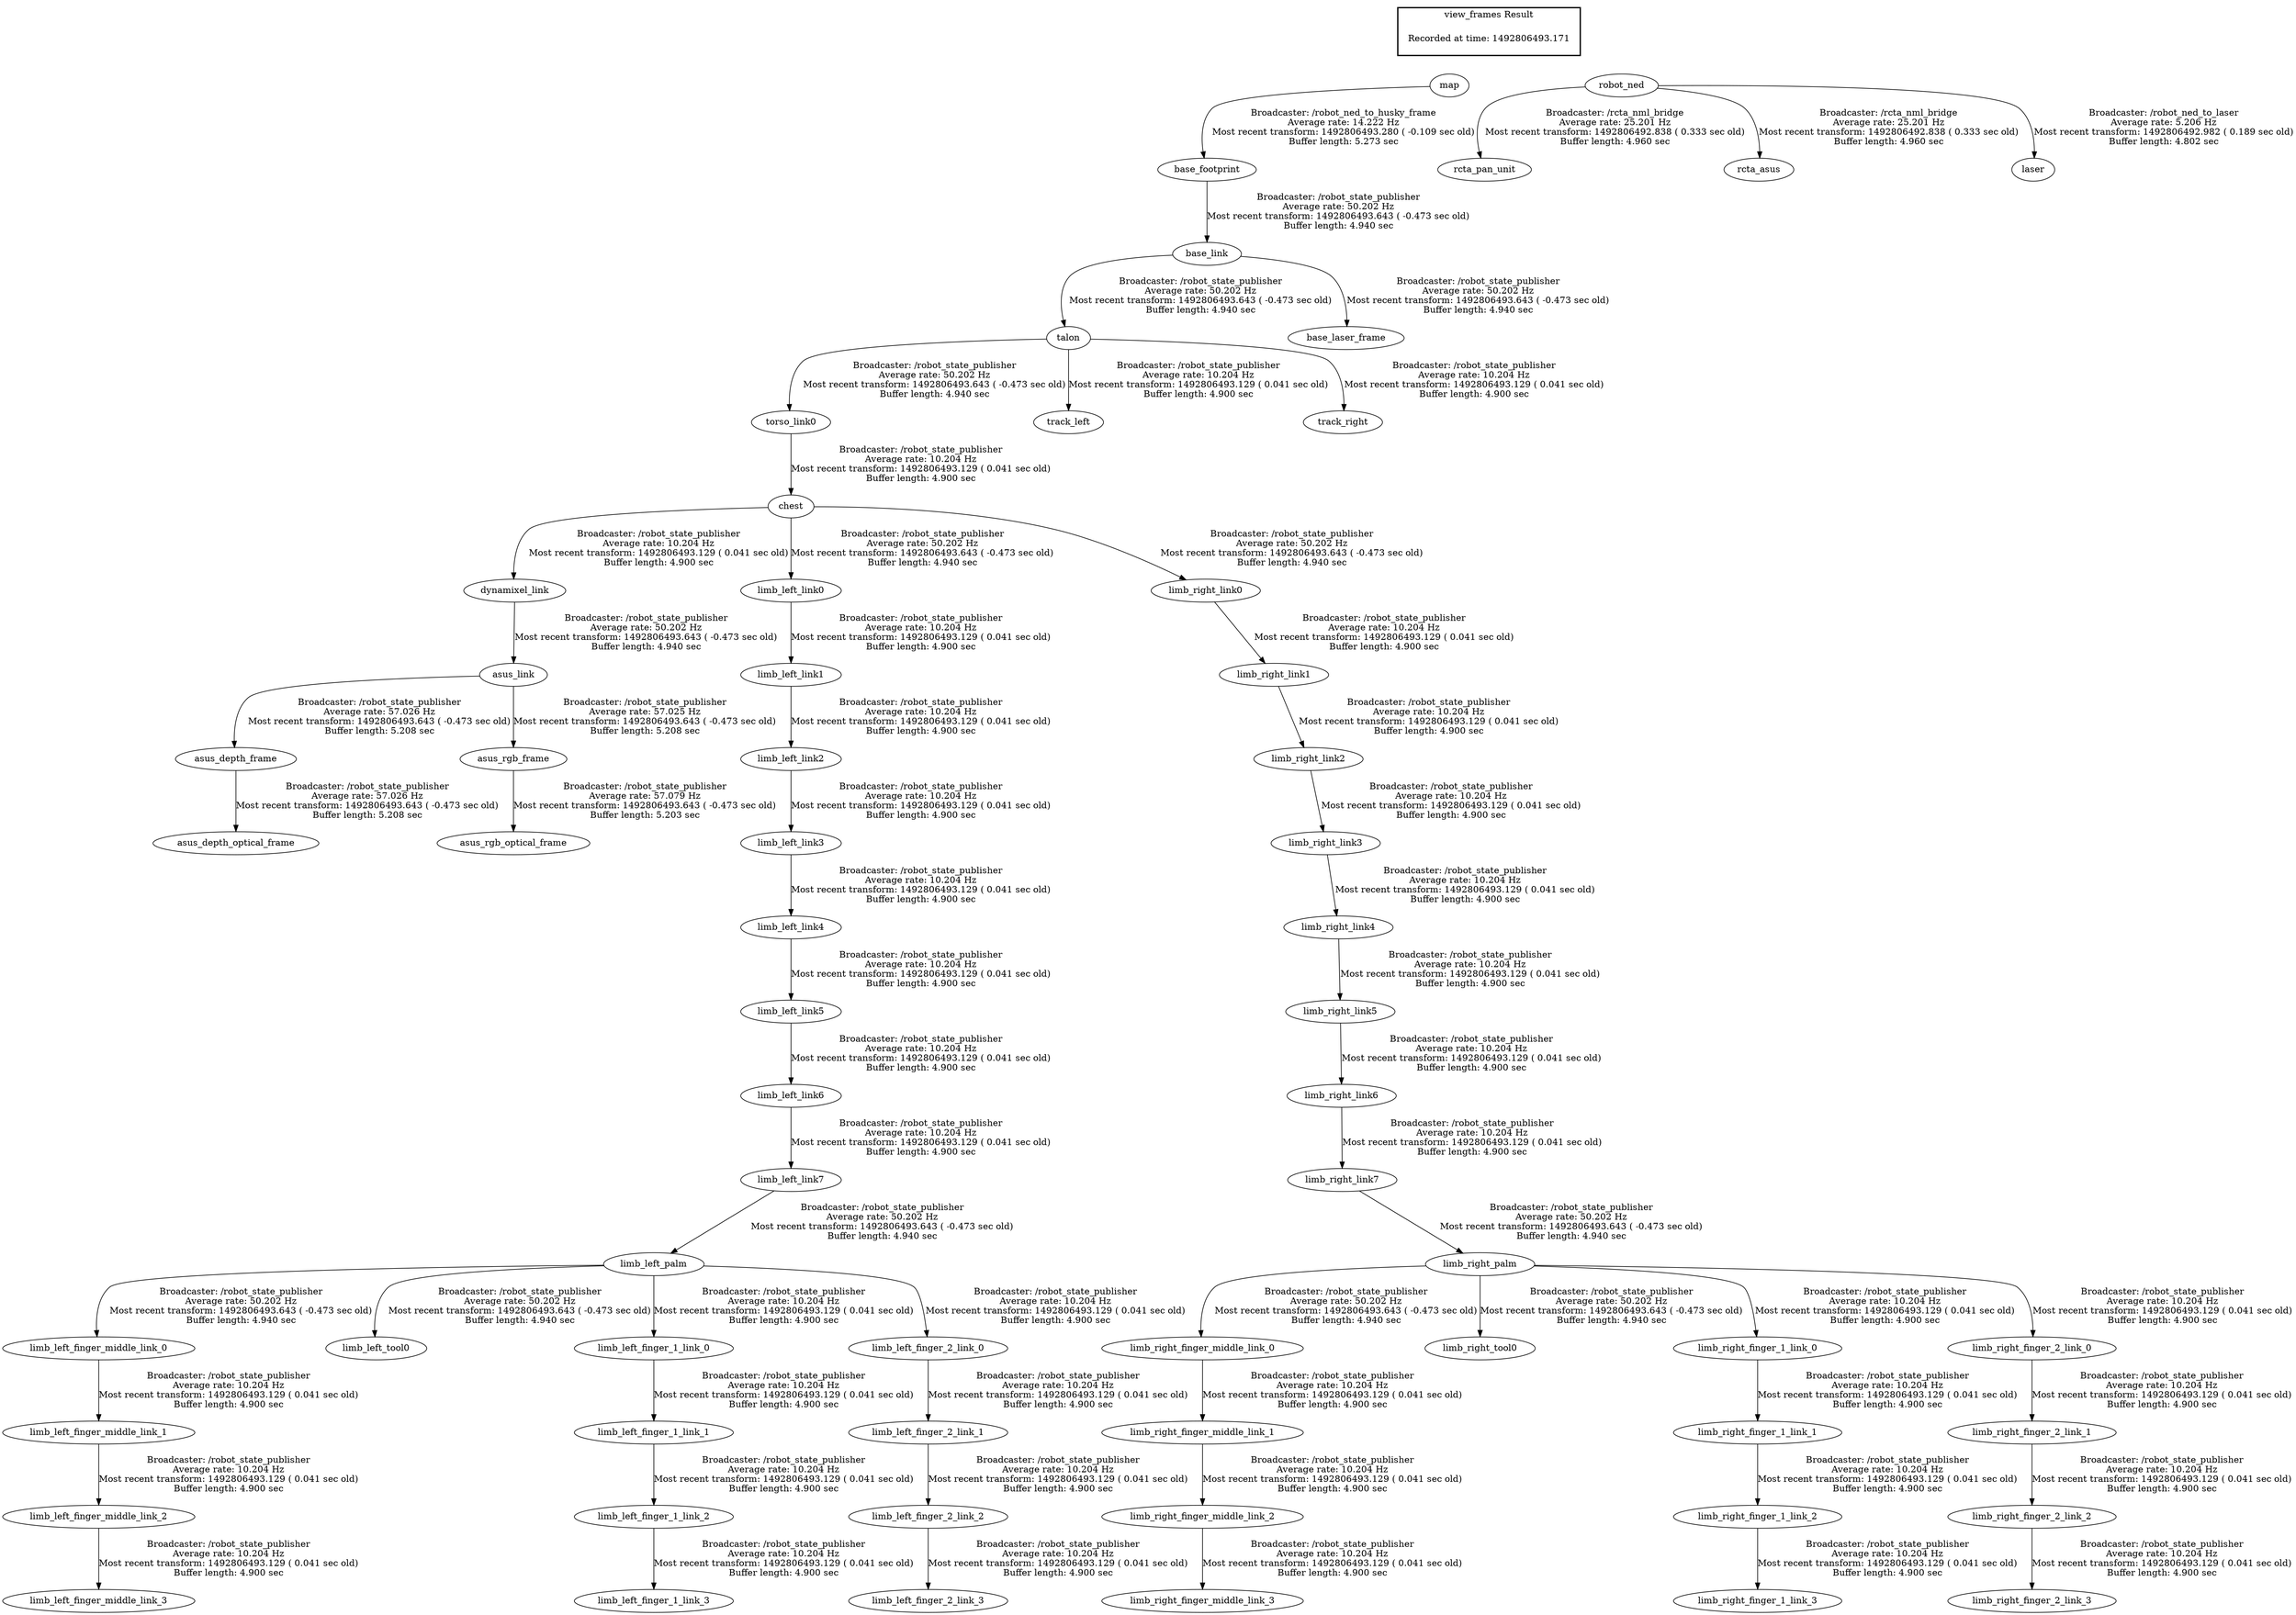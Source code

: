 digraph G {
"asus_link" -> "asus_depth_frame"[label="Broadcaster: /robot_state_publisher\nAverage rate: 57.026 Hz\nMost recent transform: 1492806493.643 ( -0.473 sec old)\nBuffer length: 5.208 sec\n"];
"dynamixel_link" -> "asus_link"[label="Broadcaster: /robot_state_publisher\nAverage rate: 50.202 Hz\nMost recent transform: 1492806493.643 ( -0.473 sec old)\nBuffer length: 4.940 sec\n"];
"asus_depth_frame" -> "asus_depth_optical_frame"[label="Broadcaster: /robot_state_publisher\nAverage rate: 57.026 Hz\nMost recent transform: 1492806493.643 ( -0.473 sec old)\nBuffer length: 5.208 sec\n"];
"chest" -> "dynamixel_link"[label="Broadcaster: /robot_state_publisher\nAverage rate: 10.204 Hz\nMost recent transform: 1492806493.129 ( 0.041 sec old)\nBuffer length: 4.900 sec\n"];
"asus_link" -> "asus_rgb_frame"[label="Broadcaster: /robot_state_publisher\nAverage rate: 57.025 Hz\nMost recent transform: 1492806493.643 ( -0.473 sec old)\nBuffer length: 5.208 sec\n"];
"asus_rgb_frame" -> "asus_rgb_optical_frame"[label="Broadcaster: /robot_state_publisher\nAverage rate: 57.079 Hz\nMost recent transform: 1492806493.643 ( -0.473 sec old)\nBuffer length: 5.203 sec\n"];
"base_footprint" -> "base_link"[label="Broadcaster: /robot_state_publisher\nAverage rate: 50.202 Hz\nMost recent transform: 1492806493.643 ( -0.473 sec old)\nBuffer length: 4.940 sec\n"];
"map" -> "base_footprint"[label="Broadcaster: /robot_ned_to_husky_frame\nAverage rate: 14.222 Hz\nMost recent transform: 1492806493.280 ( -0.109 sec old)\nBuffer length: 5.273 sec\n"];
"base_link" -> "talon"[label="Broadcaster: /robot_state_publisher\nAverage rate: 50.202 Hz\nMost recent transform: 1492806493.643 ( -0.473 sec old)\nBuffer length: 4.940 sec\n"];
"base_link" -> "base_laser_frame"[label="Broadcaster: /robot_state_publisher\nAverage rate: 50.202 Hz\nMost recent transform: 1492806493.643 ( -0.473 sec old)\nBuffer length: 4.940 sec\n"];
"chest" -> "limb_left_link0"[label="Broadcaster: /robot_state_publisher\nAverage rate: 50.202 Hz\nMost recent transform: 1492806493.643 ( -0.473 sec old)\nBuffer length: 4.940 sec\n"];
"torso_link0" -> "chest"[label="Broadcaster: /robot_state_publisher\nAverage rate: 10.204 Hz\nMost recent transform: 1492806493.129 ( 0.041 sec old)\nBuffer length: 4.900 sec\n"];
"limb_left_palm" -> "limb_left_finger_middle_link_0"[label="Broadcaster: /robot_state_publisher\nAverage rate: 50.202 Hz\nMost recent transform: 1492806493.643 ( -0.473 sec old)\nBuffer length: 4.940 sec\n"];
"limb_left_link7" -> "limb_left_palm"[label="Broadcaster: /robot_state_publisher\nAverage rate: 50.202 Hz\nMost recent transform: 1492806493.643 ( -0.473 sec old)\nBuffer length: 4.940 sec\n"];
"limb_left_link6" -> "limb_left_link7"[label="Broadcaster: /robot_state_publisher\nAverage rate: 10.204 Hz\nMost recent transform: 1492806493.129 ( 0.041 sec old)\nBuffer length: 4.900 sec\n"];
"limb_left_palm" -> "limb_left_tool0"[label="Broadcaster: /robot_state_publisher\nAverage rate: 50.202 Hz\nMost recent transform: 1492806493.643 ( -0.473 sec old)\nBuffer length: 4.940 sec\n"];
"chest" -> "limb_right_link0"[label="Broadcaster: /robot_state_publisher\nAverage rate: 50.202 Hz\nMost recent transform: 1492806493.643 ( -0.473 sec old)\nBuffer length: 4.940 sec\n"];
"limb_right_palm" -> "limb_right_finger_middle_link_0"[label="Broadcaster: /robot_state_publisher\nAverage rate: 50.202 Hz\nMost recent transform: 1492806493.643 ( -0.473 sec old)\nBuffer length: 4.940 sec\n"];
"limb_right_link7" -> "limb_right_palm"[label="Broadcaster: /robot_state_publisher\nAverage rate: 50.202 Hz\nMost recent transform: 1492806493.643 ( -0.473 sec old)\nBuffer length: 4.940 sec\n"];
"limb_right_link6" -> "limb_right_link7"[label="Broadcaster: /robot_state_publisher\nAverage rate: 10.204 Hz\nMost recent transform: 1492806493.129 ( 0.041 sec old)\nBuffer length: 4.900 sec\n"];
"limb_right_palm" -> "limb_right_tool0"[label="Broadcaster: /robot_state_publisher\nAverage rate: 50.202 Hz\nMost recent transform: 1492806493.643 ( -0.473 sec old)\nBuffer length: 4.940 sec\n"];
"talon" -> "torso_link0"[label="Broadcaster: /robot_state_publisher\nAverage rate: 50.202 Hz\nMost recent transform: 1492806493.643 ( -0.473 sec old)\nBuffer length: 4.940 sec\n"];
"robot_ned" -> "rcta_pan_unit"[label="Broadcaster: /rcta_nml_bridge\nAverage rate: 25.201 Hz\nMost recent transform: 1492806492.838 ( 0.333 sec old)\nBuffer length: 4.960 sec\n"];
"robot_ned" -> "rcta_asus"[label="Broadcaster: /rcta_nml_bridge\nAverage rate: 25.201 Hz\nMost recent transform: 1492806492.838 ( 0.333 sec old)\nBuffer length: 4.960 sec\n"];
"limb_left_finger_1_link_0" -> "limb_left_finger_1_link_1"[label="Broadcaster: /robot_state_publisher\nAverage rate: 10.204 Hz\nMost recent transform: 1492806493.129 ( 0.041 sec old)\nBuffer length: 4.900 sec\n"];
"limb_left_palm" -> "limb_left_finger_1_link_0"[label="Broadcaster: /robot_state_publisher\nAverage rate: 10.204 Hz\nMost recent transform: 1492806493.129 ( 0.041 sec old)\nBuffer length: 4.900 sec\n"];
"limb_left_finger_1_link_1" -> "limb_left_finger_1_link_2"[label="Broadcaster: /robot_state_publisher\nAverage rate: 10.204 Hz\nMost recent transform: 1492806493.129 ( 0.041 sec old)\nBuffer length: 4.900 sec\n"];
"limb_left_finger_1_link_2" -> "limb_left_finger_1_link_3"[label="Broadcaster: /robot_state_publisher\nAverage rate: 10.204 Hz\nMost recent transform: 1492806493.129 ( 0.041 sec old)\nBuffer length: 4.900 sec\n"];
"limb_left_finger_2_link_0" -> "limb_left_finger_2_link_1"[label="Broadcaster: /robot_state_publisher\nAverage rate: 10.204 Hz\nMost recent transform: 1492806493.129 ( 0.041 sec old)\nBuffer length: 4.900 sec\n"];
"limb_left_palm" -> "limb_left_finger_2_link_0"[label="Broadcaster: /robot_state_publisher\nAverage rate: 10.204 Hz\nMost recent transform: 1492806493.129 ( 0.041 sec old)\nBuffer length: 4.900 sec\n"];
"limb_left_finger_2_link_1" -> "limb_left_finger_2_link_2"[label="Broadcaster: /robot_state_publisher\nAverage rate: 10.204 Hz\nMost recent transform: 1492806493.129 ( 0.041 sec old)\nBuffer length: 4.900 sec\n"];
"limb_left_finger_2_link_2" -> "limb_left_finger_2_link_3"[label="Broadcaster: /robot_state_publisher\nAverage rate: 10.204 Hz\nMost recent transform: 1492806493.129 ( 0.041 sec old)\nBuffer length: 4.900 sec\n"];
"limb_left_finger_middle_link_0" -> "limb_left_finger_middle_link_1"[label="Broadcaster: /robot_state_publisher\nAverage rate: 10.204 Hz\nMost recent transform: 1492806493.129 ( 0.041 sec old)\nBuffer length: 4.900 sec\n"];
"limb_left_finger_middle_link_1" -> "limb_left_finger_middle_link_2"[label="Broadcaster: /robot_state_publisher\nAverage rate: 10.204 Hz\nMost recent transform: 1492806493.129 ( 0.041 sec old)\nBuffer length: 4.900 sec\n"];
"limb_left_finger_middle_link_2" -> "limb_left_finger_middle_link_3"[label="Broadcaster: /robot_state_publisher\nAverage rate: 10.204 Hz\nMost recent transform: 1492806493.129 ( 0.041 sec old)\nBuffer length: 4.900 sec\n"];
"limb_left_link0" -> "limb_left_link1"[label="Broadcaster: /robot_state_publisher\nAverage rate: 10.204 Hz\nMost recent transform: 1492806493.129 ( 0.041 sec old)\nBuffer length: 4.900 sec\n"];
"limb_left_link1" -> "limb_left_link2"[label="Broadcaster: /robot_state_publisher\nAverage rate: 10.204 Hz\nMost recent transform: 1492806493.129 ( 0.041 sec old)\nBuffer length: 4.900 sec\n"];
"limb_left_link2" -> "limb_left_link3"[label="Broadcaster: /robot_state_publisher\nAverage rate: 10.204 Hz\nMost recent transform: 1492806493.129 ( 0.041 sec old)\nBuffer length: 4.900 sec\n"];
"limb_left_link3" -> "limb_left_link4"[label="Broadcaster: /robot_state_publisher\nAverage rate: 10.204 Hz\nMost recent transform: 1492806493.129 ( 0.041 sec old)\nBuffer length: 4.900 sec\n"];
"limb_left_link4" -> "limb_left_link5"[label="Broadcaster: /robot_state_publisher\nAverage rate: 10.204 Hz\nMost recent transform: 1492806493.129 ( 0.041 sec old)\nBuffer length: 4.900 sec\n"];
"limb_left_link5" -> "limb_left_link6"[label="Broadcaster: /robot_state_publisher\nAverage rate: 10.204 Hz\nMost recent transform: 1492806493.129 ( 0.041 sec old)\nBuffer length: 4.900 sec\n"];
"limb_right_finger_1_link_0" -> "limb_right_finger_1_link_1"[label="Broadcaster: /robot_state_publisher\nAverage rate: 10.204 Hz\nMost recent transform: 1492806493.129 ( 0.041 sec old)\nBuffer length: 4.900 sec\n"];
"limb_right_palm" -> "limb_right_finger_1_link_0"[label="Broadcaster: /robot_state_publisher\nAverage rate: 10.204 Hz\nMost recent transform: 1492806493.129 ( 0.041 sec old)\nBuffer length: 4.900 sec\n"];
"limb_right_finger_1_link_1" -> "limb_right_finger_1_link_2"[label="Broadcaster: /robot_state_publisher\nAverage rate: 10.204 Hz\nMost recent transform: 1492806493.129 ( 0.041 sec old)\nBuffer length: 4.900 sec\n"];
"limb_right_finger_1_link_2" -> "limb_right_finger_1_link_3"[label="Broadcaster: /robot_state_publisher\nAverage rate: 10.204 Hz\nMost recent transform: 1492806493.129 ( 0.041 sec old)\nBuffer length: 4.900 sec\n"];
"limb_right_finger_2_link_0" -> "limb_right_finger_2_link_1"[label="Broadcaster: /robot_state_publisher\nAverage rate: 10.204 Hz\nMost recent transform: 1492806493.129 ( 0.041 sec old)\nBuffer length: 4.900 sec\n"];
"limb_right_palm" -> "limb_right_finger_2_link_0"[label="Broadcaster: /robot_state_publisher\nAverage rate: 10.204 Hz\nMost recent transform: 1492806493.129 ( 0.041 sec old)\nBuffer length: 4.900 sec\n"];
"limb_right_finger_2_link_1" -> "limb_right_finger_2_link_2"[label="Broadcaster: /robot_state_publisher\nAverage rate: 10.204 Hz\nMost recent transform: 1492806493.129 ( 0.041 sec old)\nBuffer length: 4.900 sec\n"];
"limb_right_finger_2_link_2" -> "limb_right_finger_2_link_3"[label="Broadcaster: /robot_state_publisher\nAverage rate: 10.204 Hz\nMost recent transform: 1492806493.129 ( 0.041 sec old)\nBuffer length: 4.900 sec\n"];
"limb_right_finger_middle_link_0" -> "limb_right_finger_middle_link_1"[label="Broadcaster: /robot_state_publisher\nAverage rate: 10.204 Hz\nMost recent transform: 1492806493.129 ( 0.041 sec old)\nBuffer length: 4.900 sec\n"];
"limb_right_finger_middle_link_1" -> "limb_right_finger_middle_link_2"[label="Broadcaster: /robot_state_publisher\nAverage rate: 10.204 Hz\nMost recent transform: 1492806493.129 ( 0.041 sec old)\nBuffer length: 4.900 sec\n"];
"limb_right_finger_middle_link_2" -> "limb_right_finger_middle_link_3"[label="Broadcaster: /robot_state_publisher\nAverage rate: 10.204 Hz\nMost recent transform: 1492806493.129 ( 0.041 sec old)\nBuffer length: 4.900 sec\n"];
"limb_right_link0" -> "limb_right_link1"[label="Broadcaster: /robot_state_publisher\nAverage rate: 10.204 Hz\nMost recent transform: 1492806493.129 ( 0.041 sec old)\nBuffer length: 4.900 sec\n"];
"limb_right_link1" -> "limb_right_link2"[label="Broadcaster: /robot_state_publisher\nAverage rate: 10.204 Hz\nMost recent transform: 1492806493.129 ( 0.041 sec old)\nBuffer length: 4.900 sec\n"];
"limb_right_link2" -> "limb_right_link3"[label="Broadcaster: /robot_state_publisher\nAverage rate: 10.204 Hz\nMost recent transform: 1492806493.129 ( 0.041 sec old)\nBuffer length: 4.900 sec\n"];
"limb_right_link3" -> "limb_right_link4"[label="Broadcaster: /robot_state_publisher\nAverage rate: 10.204 Hz\nMost recent transform: 1492806493.129 ( 0.041 sec old)\nBuffer length: 4.900 sec\n"];
"limb_right_link4" -> "limb_right_link5"[label="Broadcaster: /robot_state_publisher\nAverage rate: 10.204 Hz\nMost recent transform: 1492806493.129 ( 0.041 sec old)\nBuffer length: 4.900 sec\n"];
"limb_right_link5" -> "limb_right_link6"[label="Broadcaster: /robot_state_publisher\nAverage rate: 10.204 Hz\nMost recent transform: 1492806493.129 ( 0.041 sec old)\nBuffer length: 4.900 sec\n"];
"talon" -> "track_left"[label="Broadcaster: /robot_state_publisher\nAverage rate: 10.204 Hz\nMost recent transform: 1492806493.129 ( 0.041 sec old)\nBuffer length: 4.900 sec\n"];
"talon" -> "track_right"[label="Broadcaster: /robot_state_publisher\nAverage rate: 10.204 Hz\nMost recent transform: 1492806493.129 ( 0.041 sec old)\nBuffer length: 4.900 sec\n"];
"robot_ned" -> "laser"[label="Broadcaster: /robot_ned_to_laser\nAverage rate: 5.206 Hz\nMost recent transform: 1492806492.982 ( 0.189 sec old)\nBuffer length: 4.802 sec\n"];
edge [style=invis];
 subgraph cluster_legend { style=bold; color=black; label ="view_frames Result";
"Recorded at time: 1492806493.171"[ shape=plaintext ] ;
 }->"robot_ned";
edge [style=invis];
 subgraph cluster_legend { style=bold; color=black; label ="view_frames Result";
"Recorded at time: 1492806493.171"[ shape=plaintext ] ;
 }->"map";
}